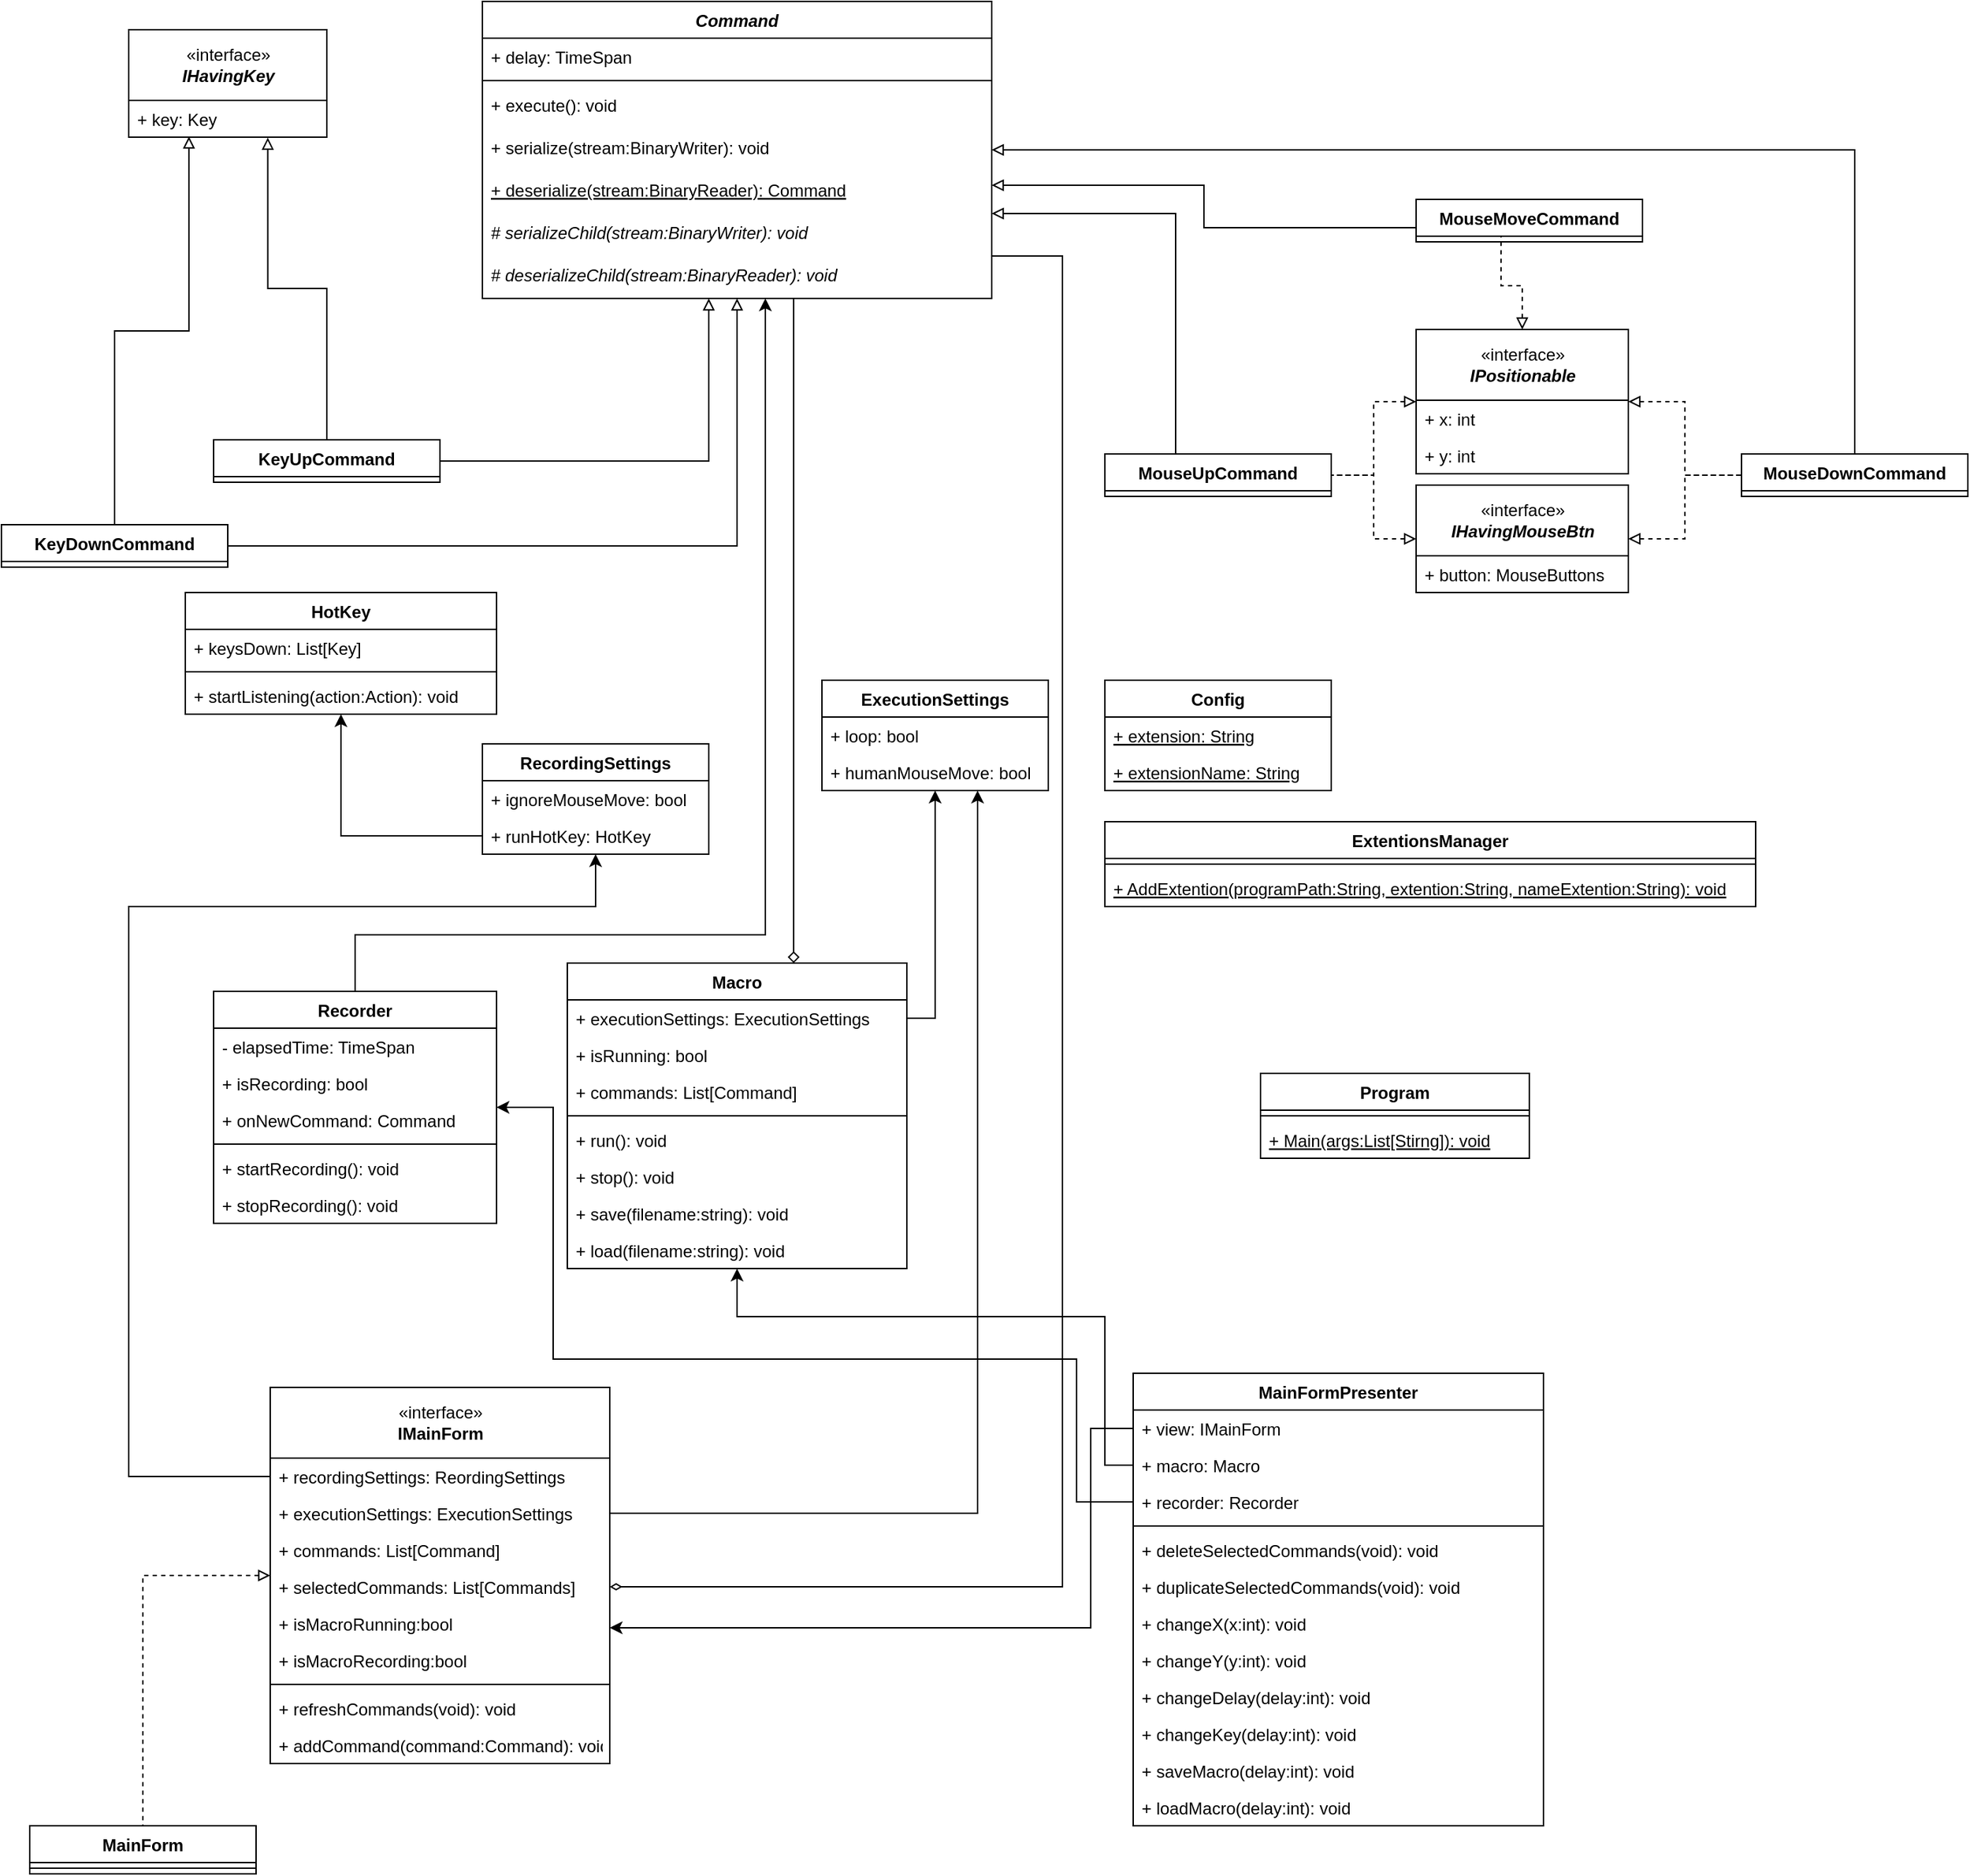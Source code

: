 <mxfile version="14.7.6" type="device"><diagram id="C5RBs43oDa-KdzZeNtuy" name="Page-1"><mxGraphModel dx="1422" dy="794" grid="1" gridSize="10" guides="1" tooltips="1" connect="1" arrows="1" fold="1" page="1" pageScale="1" pageWidth="827" pageHeight="1169" math="0" shadow="0"><root><mxCell id="WIyWlLk6GJQsqaUBKTNV-0"/><mxCell id="WIyWlLk6GJQsqaUBKTNV-1" parent="WIyWlLk6GJQsqaUBKTNV-0"/><mxCell id="6KdbGVqrF4dpMTzRZzRr-2" value="" style="edgeStyle=orthogonalEdgeStyle;rounded=0;orthogonalLoop=1;jettySize=auto;html=1;" parent="WIyWlLk6GJQsqaUBKTNV-1" edge="1"><mxGeometry relative="1" as="geometry"><mxPoint x="415" y="430" as="sourcePoint"/></mxGeometry></mxCell><mxCell id="6KdbGVqrF4dpMTzRZzRr-4" value="" style="edgeStyle=orthogonalEdgeStyle;rounded=0;orthogonalLoop=1;jettySize=auto;html=1;" parent="WIyWlLk6GJQsqaUBKTNV-1" edge="1"><mxGeometry relative="1" as="geometry"><mxPoint x="415" y="560" as="sourcePoint"/></mxGeometry></mxCell><mxCell id="6KdbGVqrF4dpMTzRZzRr-82" style="edgeStyle=orthogonalEdgeStyle;rounded=0;orthogonalLoop=1;jettySize=auto;html=1;startArrow=block;startFill=0;endArrow=none;endFill=0;" parent="WIyWlLk6GJQsqaUBKTNV-1" source="6KdbGVqrF4dpMTzRZzRr-5" target="6KdbGVqrF4dpMTzRZzRr-52" edge="1"><mxGeometry relative="1" as="geometry"/></mxCell><mxCell id="6KdbGVqrF4dpMTzRZzRr-83" style="edgeStyle=orthogonalEdgeStyle;rounded=0;orthogonalLoop=1;jettySize=auto;html=1;startArrow=block;startFill=0;endArrow=none;endFill=0;" parent="WIyWlLk6GJQsqaUBKTNV-1" source="6KdbGVqrF4dpMTzRZzRr-5" target="6KdbGVqrF4dpMTzRZzRr-53" edge="1"><mxGeometry relative="1" as="geometry"><Array as="points"><mxPoint x="870" y="210"/></Array></mxGeometry></mxCell><mxCell id="6KdbGVqrF4dpMTzRZzRr-85" style="edgeStyle=orthogonalEdgeStyle;rounded=0;orthogonalLoop=1;jettySize=auto;html=1;entryX=0.5;entryY=0.667;entryDx=0;entryDy=0;entryPerimeter=0;startArrow=block;startFill=0;endArrow=none;endFill=0;" parent="WIyWlLk6GJQsqaUBKTNV-1" source="6KdbGVqrF4dpMTzRZzRr-5" target="6KdbGVqrF4dpMTzRZzRr-54" edge="1"><mxGeometry relative="1" as="geometry"><Array as="points"><mxPoint x="890" y="190"/><mxPoint x="890" y="220"/></Array></mxGeometry></mxCell><mxCell id="6KdbGVqrF4dpMTzRZzRr-156" style="edgeStyle=orthogonalEdgeStyle;rounded=0;orthogonalLoop=1;jettySize=auto;html=1;startArrow=classic;startFill=1;endArrow=none;endFill=0;" parent="WIyWlLk6GJQsqaUBKTNV-1" source="6KdbGVqrF4dpMTzRZzRr-5" target="6KdbGVqrF4dpMTzRZzRr-93" edge="1"><mxGeometry relative="1" as="geometry"><Array as="points"><mxPoint x="580" y="720"/></Array></mxGeometry></mxCell><mxCell id="6KdbGVqrF4dpMTzRZzRr-5" value="Command" style="swimlane;fontStyle=3;align=center;verticalAlign=top;childLayout=stackLayout;horizontal=1;startSize=26;horizontalStack=0;resizeParent=1;resizeParentMax=0;resizeLast=0;collapsible=1;marginBottom=0;" parent="WIyWlLk6GJQsqaUBKTNV-1" vertex="1"><mxGeometry x="380" y="60" width="360" height="210" as="geometry"><mxRectangle x="414" y="130" width="90" height="26" as="alternateBounds"/></mxGeometry></mxCell><mxCell id="6KdbGVqrF4dpMTzRZzRr-6" value="+ delay: TimeSpan" style="text;strokeColor=none;fillColor=none;align=left;verticalAlign=top;spacingLeft=4;spacingRight=4;overflow=hidden;rotatable=0;points=[[0,0.5],[1,0.5]];portConstraint=eastwest;" parent="6KdbGVqrF4dpMTzRZzRr-5" vertex="1"><mxGeometry y="26" width="360" height="26" as="geometry"/></mxCell><mxCell id="6KdbGVqrF4dpMTzRZzRr-7" value="" style="line;strokeWidth=1;fillColor=none;align=left;verticalAlign=middle;spacingTop=-1;spacingLeft=3;spacingRight=3;rotatable=0;labelPosition=right;points=[];portConstraint=eastwest;" parent="6KdbGVqrF4dpMTzRZzRr-5" vertex="1"><mxGeometry y="52" width="360" height="8" as="geometry"/></mxCell><mxCell id="6KdbGVqrF4dpMTzRZzRr-10" value="+ execute(): void" style="text;align=left;verticalAlign=top;spacingLeft=4;spacingRight=4;overflow=hidden;rotatable=0;points=[[0,0.5],[1,0.5]];portConstraint=eastwest;fontStyle=0;" parent="6KdbGVqrF4dpMTzRZzRr-5" vertex="1"><mxGeometry y="60" width="360" height="30" as="geometry"/></mxCell><mxCell id="6KdbGVqrF4dpMTzRZzRr-11" value="+ serialize(stream:BinaryWriter): void&#10;" style="text;align=left;verticalAlign=top;spacingLeft=4;spacingRight=4;overflow=hidden;rotatable=0;points=[[0,0.5],[1,0.5]];portConstraint=eastwest;fontStyle=0;" parent="6KdbGVqrF4dpMTzRZzRr-5" vertex="1"><mxGeometry y="90" width="360" height="30" as="geometry"/></mxCell><mxCell id="6KdbGVqrF4dpMTzRZzRr-8" value="+ deserialize(stream:BinaryReader): Command" style="text;align=left;verticalAlign=top;spacingLeft=4;spacingRight=4;overflow=hidden;rotatable=0;points=[[0,0.5],[1,0.5]];portConstraint=eastwest;fontStyle=4;" parent="6KdbGVqrF4dpMTzRZzRr-5" vertex="1"><mxGeometry y="120" width="360" height="30" as="geometry"/></mxCell><mxCell id="6KdbGVqrF4dpMTzRZzRr-15" value="# serializeChild(stream:BinaryWriter): void&#10;" style="text;align=left;verticalAlign=top;spacingLeft=4;spacingRight=4;overflow=hidden;rotatable=0;points=[[0,0.5],[1,0.5]];portConstraint=eastwest;fontStyle=2;" parent="6KdbGVqrF4dpMTzRZzRr-5" vertex="1"><mxGeometry y="150" width="360" height="30" as="geometry"/></mxCell><mxCell id="6KdbGVqrF4dpMTzRZzRr-16" value="# deserializeChild(stream:BinaryReader): void&#10;" style="text;align=left;verticalAlign=top;spacingLeft=4;spacingRight=4;overflow=hidden;rotatable=0;points=[[0,0.5],[1,0.5]];portConstraint=eastwest;fontStyle=2;" parent="6KdbGVqrF4dpMTzRZzRr-5" vertex="1"><mxGeometry y="180" width="360" height="30" as="geometry"/></mxCell><mxCell id="6KdbGVqrF4dpMTzRZzRr-77" style="edgeStyle=orthogonalEdgeStyle;rounded=0;orthogonalLoop=1;jettySize=auto;html=1;endArrow=none;endFill=0;startArrow=block;startFill=0;dashed=1;" parent="WIyWlLk6GJQsqaUBKTNV-1" source="6KdbGVqrF4dpMTzRZzRr-25" target="6KdbGVqrF4dpMTzRZzRr-52" edge="1"><mxGeometry relative="1" as="geometry"/></mxCell><mxCell id="6KdbGVqrF4dpMTzRZzRr-78" style="edgeStyle=orthogonalEdgeStyle;rounded=0;orthogonalLoop=1;jettySize=auto;html=1;startArrow=block;startFill=0;endArrow=none;endFill=0;dashed=1;" parent="WIyWlLk6GJQsqaUBKTNV-1" source="6KdbGVqrF4dpMTzRZzRr-25" target="6KdbGVqrF4dpMTzRZzRr-53" edge="1"><mxGeometry relative="1" as="geometry"/></mxCell><mxCell id="6KdbGVqrF4dpMTzRZzRr-79" style="edgeStyle=orthogonalEdgeStyle;rounded=0;orthogonalLoop=1;jettySize=auto;html=1;entryX=0.375;entryY=0.333;entryDx=0;entryDy=0;entryPerimeter=0;startArrow=block;startFill=0;endArrow=none;endFill=0;dashed=1;" parent="WIyWlLk6GJQsqaUBKTNV-1" source="6KdbGVqrF4dpMTzRZzRr-25" target="6KdbGVqrF4dpMTzRZzRr-54" edge="1"><mxGeometry relative="1" as="geometry"/></mxCell><mxCell id="6KdbGVqrF4dpMTzRZzRr-25" value="" style="swimlane;fontStyle=0;childLayout=stackLayout;horizontal=1;startSize=0;fillColor=none;horizontalStack=0;resizeParent=1;resizeParentMax=0;resizeLast=0;collapsible=1;marginBottom=0;strokeColor=#000000;" parent="WIyWlLk6GJQsqaUBKTNV-1" vertex="1"><mxGeometry x="1040" y="292" width="150" height="102" as="geometry"/></mxCell><mxCell id="6KdbGVqrF4dpMTzRZzRr-18" value="«interface»&lt;br&gt;&lt;b&gt;&lt;i&gt;IPositionable&lt;/i&gt;&lt;/b&gt;" style="html=1;strokeColor=#000000;direction=west;" parent="6KdbGVqrF4dpMTzRZzRr-25" vertex="1"><mxGeometry width="150" height="50" as="geometry"/></mxCell><mxCell id="6KdbGVqrF4dpMTzRZzRr-26" value="+ x: int" style="text;strokeColor=none;fillColor=none;align=left;verticalAlign=top;spacingLeft=4;spacingRight=4;overflow=hidden;rotatable=0;points=[[0,0.5],[1,0.5]];portConstraint=eastwest;" parent="6KdbGVqrF4dpMTzRZzRr-25" vertex="1"><mxGeometry y="50" width="150" height="26" as="geometry"/></mxCell><mxCell id="6KdbGVqrF4dpMTzRZzRr-27" value="+ y: int" style="text;strokeColor=none;fillColor=none;align=left;verticalAlign=top;spacingLeft=4;spacingRight=4;overflow=hidden;rotatable=0;points=[[0,0.5],[1,0.5]];portConstraint=eastwest;" parent="6KdbGVqrF4dpMTzRZzRr-25" vertex="1"><mxGeometry y="76" width="150" height="26" as="geometry"/></mxCell><mxCell id="6KdbGVqrF4dpMTzRZzRr-59" style="edgeStyle=orthogonalEdgeStyle;rounded=0;orthogonalLoop=1;jettySize=auto;html=1;entryX=0.304;entryY=0.981;entryDx=0;entryDy=0;entryPerimeter=0;endArrow=block;endFill=0;" parent="WIyWlLk6GJQsqaUBKTNV-1" source="6KdbGVqrF4dpMTzRZzRr-35" target="6KdbGVqrF4dpMTzRZzRr-45" edge="1"><mxGeometry relative="1" as="geometry"/></mxCell><mxCell id="6KdbGVqrF4dpMTzRZzRr-63" style="edgeStyle=orthogonalEdgeStyle;rounded=0;orthogonalLoop=1;jettySize=auto;html=1;endArrow=block;endFill=0;" parent="WIyWlLk6GJQsqaUBKTNV-1" source="6KdbGVqrF4dpMTzRZzRr-35" target="6KdbGVqrF4dpMTzRZzRr-5" edge="1"><mxGeometry relative="1" as="geometry"/></mxCell><mxCell id="6KdbGVqrF4dpMTzRZzRr-35" value="KeyDownCommand" style="swimlane;fontStyle=1;align=center;verticalAlign=top;childLayout=stackLayout;horizontal=1;startSize=26;horizontalStack=0;resizeParent=1;resizeParentMax=0;resizeLast=0;collapsible=1;marginBottom=0;strokeColor=#000000;" parent="WIyWlLk6GJQsqaUBKTNV-1" vertex="1"><mxGeometry x="40" y="430" width="160" height="30" as="geometry"/></mxCell><mxCell id="6KdbGVqrF4dpMTzRZzRr-43" value="" style="swimlane;fontStyle=0;childLayout=stackLayout;horizontal=1;startSize=0;fillColor=none;horizontalStack=0;resizeParent=1;resizeParentMax=0;resizeLast=0;collapsible=1;marginBottom=0;strokeColor=#000000;" parent="WIyWlLk6GJQsqaUBKTNV-1" vertex="1"><mxGeometry x="130" y="80" width="140" height="76" as="geometry"/></mxCell><mxCell id="6KdbGVqrF4dpMTzRZzRr-44" value="«interface»&lt;br&gt;&lt;b&gt;&lt;i&gt;IHavingKey&lt;/i&gt;&lt;/b&gt;" style="html=1;strokeColor=#000000;direction=west;" parent="6KdbGVqrF4dpMTzRZzRr-43" vertex="1"><mxGeometry width="140" height="50" as="geometry"/></mxCell><mxCell id="6KdbGVqrF4dpMTzRZzRr-45" value="+ key: Key" style="text;strokeColor=none;fillColor=none;align=left;verticalAlign=top;spacingLeft=4;spacingRight=4;overflow=hidden;rotatable=0;points=[[0,0.5],[1,0.5]];portConstraint=eastwest;" parent="6KdbGVqrF4dpMTzRZzRr-43" vertex="1"><mxGeometry y="50" width="140" height="26" as="geometry"/></mxCell><mxCell id="6KdbGVqrF4dpMTzRZzRr-80" style="edgeStyle=orthogonalEdgeStyle;rounded=0;orthogonalLoop=1;jettySize=auto;html=1;startArrow=block;startFill=0;endArrow=none;endFill=0;dashed=1;" parent="WIyWlLk6GJQsqaUBKTNV-1" source="6KdbGVqrF4dpMTzRZzRr-47" target="6KdbGVqrF4dpMTzRZzRr-52" edge="1"><mxGeometry relative="1" as="geometry"/></mxCell><mxCell id="6KdbGVqrF4dpMTzRZzRr-81" style="edgeStyle=orthogonalEdgeStyle;rounded=0;orthogonalLoop=1;jettySize=auto;html=1;startArrow=block;startFill=0;endArrow=none;endFill=0;dashed=1;" parent="WIyWlLk6GJQsqaUBKTNV-1" source="6KdbGVqrF4dpMTzRZzRr-47" target="6KdbGVqrF4dpMTzRZzRr-53" edge="1"><mxGeometry relative="1" as="geometry"/></mxCell><mxCell id="6KdbGVqrF4dpMTzRZzRr-47" value="" style="swimlane;fontStyle=0;childLayout=stackLayout;horizontal=1;startSize=0;fillColor=none;horizontalStack=0;resizeParent=1;resizeParentMax=0;resizeLast=0;collapsible=1;marginBottom=0;strokeColor=#000000;" parent="WIyWlLk6GJQsqaUBKTNV-1" vertex="1"><mxGeometry x="1040" y="402" width="150" height="76" as="geometry"/></mxCell><mxCell id="6KdbGVqrF4dpMTzRZzRr-48" value="«interface»&lt;br&gt;&lt;b&gt;&lt;i&gt;IHavingMouseBtn&lt;/i&gt;&lt;/b&gt;" style="html=1;strokeColor=#000000;direction=west;" parent="6KdbGVqrF4dpMTzRZzRr-47" vertex="1"><mxGeometry width="150" height="50" as="geometry"/></mxCell><mxCell id="6KdbGVqrF4dpMTzRZzRr-49" value="+ button: MouseButtons" style="text;strokeColor=none;fillColor=none;align=left;verticalAlign=top;spacingLeft=4;spacingRight=4;overflow=hidden;rotatable=0;points=[[0,0.5],[1,0.5]];portConstraint=eastwest;" parent="6KdbGVqrF4dpMTzRZzRr-47" vertex="1"><mxGeometry y="50" width="150" height="26" as="geometry"/></mxCell><mxCell id="6KdbGVqrF4dpMTzRZzRr-60" style="edgeStyle=orthogonalEdgeStyle;rounded=0;orthogonalLoop=1;jettySize=auto;html=1;entryX=0.702;entryY=1.013;entryDx=0;entryDy=0;entryPerimeter=0;endArrow=block;endFill=0;" parent="WIyWlLk6GJQsqaUBKTNV-1" source="6KdbGVqrF4dpMTzRZzRr-51" target="6KdbGVqrF4dpMTzRZzRr-45" edge="1"><mxGeometry relative="1" as="geometry"/></mxCell><mxCell id="6KdbGVqrF4dpMTzRZzRr-66" style="edgeStyle=orthogonalEdgeStyle;rounded=0;orthogonalLoop=1;jettySize=auto;html=1;endArrow=block;endFill=0;" parent="WIyWlLk6GJQsqaUBKTNV-1" source="6KdbGVqrF4dpMTzRZzRr-51" target="6KdbGVqrF4dpMTzRZzRr-5" edge="1"><mxGeometry relative="1" as="geometry"><Array as="points"><mxPoint x="540" y="385"/></Array></mxGeometry></mxCell><mxCell id="6KdbGVqrF4dpMTzRZzRr-51" value="KeyUpCommand" style="swimlane;fontStyle=1;align=center;verticalAlign=top;childLayout=stackLayout;horizontal=1;startSize=26;horizontalStack=0;resizeParent=1;resizeParentMax=0;resizeLast=0;collapsible=1;marginBottom=0;strokeColor=#000000;" parent="WIyWlLk6GJQsqaUBKTNV-1" vertex="1"><mxGeometry x="190" y="370" width="160" height="30" as="geometry"/></mxCell><mxCell id="6KdbGVqrF4dpMTzRZzRr-52" value="MouseDownCommand" style="swimlane;fontStyle=1;align=center;verticalAlign=top;childLayout=stackLayout;horizontal=1;startSize=26;horizontalStack=0;resizeParent=1;resizeParentMax=0;resizeLast=0;collapsible=1;marginBottom=0;strokeColor=#000000;" parent="WIyWlLk6GJQsqaUBKTNV-1" vertex="1"><mxGeometry x="1270" y="380" width="160" height="30" as="geometry"/></mxCell><mxCell id="6KdbGVqrF4dpMTzRZzRr-53" value="MouseUpCommand" style="swimlane;fontStyle=1;align=center;verticalAlign=top;childLayout=stackLayout;horizontal=1;startSize=26;horizontalStack=0;resizeParent=1;resizeParentMax=0;resizeLast=0;collapsible=1;marginBottom=0;strokeColor=#000000;" parent="WIyWlLk6GJQsqaUBKTNV-1" vertex="1"><mxGeometry x="820" y="380" width="160" height="30" as="geometry"/></mxCell><mxCell id="6KdbGVqrF4dpMTzRZzRr-54" value="MouseMoveCommand" style="swimlane;fontStyle=1;align=center;verticalAlign=top;childLayout=stackLayout;horizontal=1;startSize=26;horizontalStack=0;resizeParent=1;resizeParentMax=0;resizeLast=0;collapsible=1;marginBottom=0;strokeColor=#000000;" parent="WIyWlLk6GJQsqaUBKTNV-1" vertex="1"><mxGeometry x="1040" y="200" width="160" height="30" as="geometry"/></mxCell><mxCell id="6KdbGVqrF4dpMTzRZzRr-88" value="Config" style="swimlane;fontStyle=1;align=center;verticalAlign=top;childLayout=stackLayout;horizontal=1;startSize=26;horizontalStack=0;resizeParent=1;resizeParentMax=0;resizeLast=0;collapsible=1;marginBottom=0;strokeColor=#000000;" parent="WIyWlLk6GJQsqaUBKTNV-1" vertex="1"><mxGeometry x="820" y="540" width="160" height="78" as="geometry"/></mxCell><mxCell id="6KdbGVqrF4dpMTzRZzRr-89" value="+ extension: String" style="text;strokeColor=none;fillColor=none;align=left;verticalAlign=top;spacingLeft=4;spacingRight=4;overflow=hidden;rotatable=0;points=[[0,0.5],[1,0.5]];portConstraint=eastwest;fontStyle=4" parent="6KdbGVqrF4dpMTzRZzRr-88" vertex="1"><mxGeometry y="26" width="160" height="26" as="geometry"/></mxCell><mxCell id="6KdbGVqrF4dpMTzRZzRr-92" value="+ extensionName: String" style="text;strokeColor=none;fillColor=none;align=left;verticalAlign=top;spacingLeft=4;spacingRight=4;overflow=hidden;rotatable=0;points=[[0,0.5],[1,0.5]];portConstraint=eastwest;fontStyle=4" parent="6KdbGVqrF4dpMTzRZzRr-88" vertex="1"><mxGeometry y="52" width="160" height="26" as="geometry"/></mxCell><mxCell id="6KdbGVqrF4dpMTzRZzRr-180" style="edgeStyle=orthogonalEdgeStyle;rounded=0;orthogonalLoop=1;jettySize=auto;html=1;startArrow=classic;startFill=1;endArrow=none;endFill=0;" parent="WIyWlLk6GJQsqaUBKTNV-1" source="6KdbGVqrF4dpMTzRZzRr-93" target="6KdbGVqrF4dpMTzRZzRr-164" edge="1"><mxGeometry relative="1" as="geometry"><Array as="points"><mxPoint x="430" y="842"/><mxPoint x="430" y="1020"/><mxPoint x="800" y="1020"/><mxPoint x="800" y="1121"/></Array></mxGeometry></mxCell><mxCell id="6KdbGVqrF4dpMTzRZzRr-93" value="Recorder" style="swimlane;fontStyle=1;align=center;verticalAlign=top;childLayout=stackLayout;horizontal=1;startSize=26;horizontalStack=0;resizeParent=1;resizeParentMax=0;resizeLast=0;collapsible=1;marginBottom=0;strokeColor=#000000;" parent="WIyWlLk6GJQsqaUBKTNV-1" vertex="1"><mxGeometry x="190" y="760" width="200" height="164" as="geometry"/></mxCell><mxCell id="6KdbGVqrF4dpMTzRZzRr-106" value="- elapsedTime: TimeSpan" style="text;strokeColor=none;fillColor=none;align=left;verticalAlign=top;spacingLeft=4;spacingRight=4;overflow=hidden;rotatable=0;points=[[0,0.5],[1,0.5]];portConstraint=eastwest;" parent="6KdbGVqrF4dpMTzRZzRr-93" vertex="1"><mxGeometry y="26" width="200" height="26" as="geometry"/></mxCell><mxCell id="6KdbGVqrF4dpMTzRZzRr-94" value="+ isRecording: bool" style="text;strokeColor=none;fillColor=none;align=left;verticalAlign=top;spacingLeft=4;spacingRight=4;overflow=hidden;rotatable=0;points=[[0,0.5],[1,0.5]];portConstraint=eastwest;" parent="6KdbGVqrF4dpMTzRZzRr-93" vertex="1"><mxGeometry y="52" width="200" height="26" as="geometry"/></mxCell><mxCell id="6KdbGVqrF4dpMTzRZzRr-105" value="+ onNewCommand: Command" style="text;strokeColor=none;fillColor=none;align=left;verticalAlign=top;spacingLeft=4;spacingRight=4;overflow=hidden;rotatable=0;points=[[0,0.5],[1,0.5]];portConstraint=eastwest;" parent="6KdbGVqrF4dpMTzRZzRr-93" vertex="1"><mxGeometry y="78" width="200" height="26" as="geometry"/></mxCell><mxCell id="6KdbGVqrF4dpMTzRZzRr-95" value="" style="line;strokeWidth=1;fillColor=none;align=left;verticalAlign=middle;spacingTop=-1;spacingLeft=3;spacingRight=3;rotatable=0;labelPosition=right;points=[];portConstraint=eastwest;" parent="6KdbGVqrF4dpMTzRZzRr-93" vertex="1"><mxGeometry y="104" width="200" height="8" as="geometry"/></mxCell><mxCell id="6KdbGVqrF4dpMTzRZzRr-96" value="+ startRecording(): void" style="text;strokeColor=none;fillColor=none;align=left;verticalAlign=top;spacingLeft=4;spacingRight=4;overflow=hidden;rotatable=0;points=[[0,0.5],[1,0.5]];portConstraint=eastwest;" parent="6KdbGVqrF4dpMTzRZzRr-93" vertex="1"><mxGeometry y="112" width="200" height="26" as="geometry"/></mxCell><mxCell id="6KdbGVqrF4dpMTzRZzRr-97" value="+ stopRecording(): void" style="text;strokeColor=none;fillColor=none;align=left;verticalAlign=top;spacingLeft=4;spacingRight=4;overflow=hidden;rotatable=0;points=[[0,0.5],[1,0.5]];portConstraint=eastwest;" parent="6KdbGVqrF4dpMTzRZzRr-93" vertex="1"><mxGeometry y="138" width="200" height="26" as="geometry"/></mxCell><mxCell id="6KdbGVqrF4dpMTzRZzRr-98" value="RecordingSettings" style="swimlane;fontStyle=1;align=center;verticalAlign=top;childLayout=stackLayout;horizontal=1;startSize=26;horizontalStack=0;resizeParent=1;resizeParentMax=0;resizeLast=0;collapsible=1;marginBottom=0;strokeColor=#000000;" parent="WIyWlLk6GJQsqaUBKTNV-1" vertex="1"><mxGeometry x="380" y="585" width="160" height="78" as="geometry"/></mxCell><mxCell id="6KdbGVqrF4dpMTzRZzRr-99" value="+ ignoreMouseMove: bool" style="text;strokeColor=none;fillColor=none;align=left;verticalAlign=top;spacingLeft=4;spacingRight=4;overflow=hidden;rotatable=0;points=[[0,0.5],[1,0.5]];portConstraint=eastwest;" parent="6KdbGVqrF4dpMTzRZzRr-98" vertex="1"><mxGeometry y="26" width="160" height="26" as="geometry"/></mxCell><mxCell id="6KdbGVqrF4dpMTzRZzRr-107" value="+ runHotKey: HotKey" style="text;strokeColor=none;fillColor=none;align=left;verticalAlign=top;spacingLeft=4;spacingRight=4;overflow=hidden;rotatable=0;points=[[0,0.5],[1,0.5]];portConstraint=eastwest;" parent="6KdbGVqrF4dpMTzRZzRr-98" vertex="1"><mxGeometry y="52" width="160" height="26" as="geometry"/></mxCell><mxCell id="6KdbGVqrF4dpMTzRZzRr-102" value="ExecutionSettings" style="swimlane;fontStyle=1;align=center;verticalAlign=top;childLayout=stackLayout;horizontal=1;startSize=26;horizontalStack=0;resizeParent=1;resizeParentMax=0;resizeLast=0;collapsible=1;marginBottom=0;strokeColor=#000000;" parent="WIyWlLk6GJQsqaUBKTNV-1" vertex="1"><mxGeometry x="620" y="540" width="160" height="78" as="geometry"/></mxCell><mxCell id="6KdbGVqrF4dpMTzRZzRr-103" value="+ loop: bool" style="text;strokeColor=none;fillColor=none;align=left;verticalAlign=top;spacingLeft=4;spacingRight=4;overflow=hidden;rotatable=0;points=[[0,0.5],[1,0.5]];portConstraint=eastwest;" parent="6KdbGVqrF4dpMTzRZzRr-102" vertex="1"><mxGeometry y="26" width="160" height="26" as="geometry"/></mxCell><mxCell id="6KdbGVqrF4dpMTzRZzRr-104" value="+ humanMouseMove: bool" style="text;strokeColor=none;fillColor=none;align=left;verticalAlign=top;spacingLeft=4;spacingRight=4;overflow=hidden;rotatable=0;points=[[0,0.5],[1,0.5]];portConstraint=eastwest;" parent="6KdbGVqrF4dpMTzRZzRr-102" vertex="1"><mxGeometry y="52" width="160" height="26" as="geometry"/></mxCell><mxCell id="6KdbGVqrF4dpMTzRZzRr-108" value="HotKey" style="swimlane;fontStyle=1;align=center;verticalAlign=top;childLayout=stackLayout;horizontal=1;startSize=26;horizontalStack=0;resizeParent=1;resizeParentMax=0;resizeLast=0;collapsible=1;marginBottom=0;strokeColor=#000000;" parent="WIyWlLk6GJQsqaUBKTNV-1" vertex="1"><mxGeometry x="170" y="478" width="220" height="86" as="geometry"/></mxCell><mxCell id="6KdbGVqrF4dpMTzRZzRr-109" value="+ keysDown: List[Key]" style="text;strokeColor=none;fillColor=none;align=left;verticalAlign=top;spacingLeft=4;spacingRight=4;overflow=hidden;rotatable=0;points=[[0,0.5],[1,0.5]];portConstraint=eastwest;" parent="6KdbGVqrF4dpMTzRZzRr-108" vertex="1"><mxGeometry y="26" width="220" height="26" as="geometry"/></mxCell><mxCell id="6KdbGVqrF4dpMTzRZzRr-121" value="" style="line;strokeWidth=1;fillColor=none;align=left;verticalAlign=middle;spacingTop=-1;spacingLeft=3;spacingRight=3;rotatable=0;labelPosition=right;points=[];portConstraint=eastwest;" parent="6KdbGVqrF4dpMTzRZzRr-108" vertex="1"><mxGeometry y="52" width="220" height="8" as="geometry"/></mxCell><mxCell id="6KdbGVqrF4dpMTzRZzRr-122" value="+ startListening(action:Action): void" style="text;strokeColor=none;fillColor=none;align=left;verticalAlign=top;spacingLeft=4;spacingRight=4;overflow=hidden;rotatable=0;points=[[0,0.5],[1,0.5]];portConstraint=eastwest;" parent="6KdbGVqrF4dpMTzRZzRr-108" vertex="1"><mxGeometry y="60" width="220" height="26" as="geometry"/></mxCell><mxCell id="6KdbGVqrF4dpMTzRZzRr-112" style="edgeStyle=orthogonalEdgeStyle;rounded=0;orthogonalLoop=1;jettySize=auto;html=1;startArrow=none;startFill=0;endArrow=classic;endFill=1;" parent="WIyWlLk6GJQsqaUBKTNV-1" source="6KdbGVqrF4dpMTzRZzRr-107" target="6KdbGVqrF4dpMTzRZzRr-108" edge="1"><mxGeometry relative="1" as="geometry"/></mxCell><mxCell id="6KdbGVqrF4dpMTzRZzRr-113" value="Program" style="swimlane;fontStyle=1;align=center;verticalAlign=top;childLayout=stackLayout;horizontal=1;startSize=26;horizontalStack=0;resizeParent=1;resizeParentMax=0;resizeLast=0;collapsible=1;marginBottom=0;strokeColor=#000000;" parent="WIyWlLk6GJQsqaUBKTNV-1" vertex="1"><mxGeometry x="930" y="818" width="190" height="60" as="geometry"/></mxCell><mxCell id="6KdbGVqrF4dpMTzRZzRr-115" value="" style="line;strokeWidth=1;fillColor=none;align=left;verticalAlign=middle;spacingTop=-1;spacingLeft=3;spacingRight=3;rotatable=0;labelPosition=right;points=[];portConstraint=eastwest;" parent="6KdbGVqrF4dpMTzRZzRr-113" vertex="1"><mxGeometry y="26" width="190" height="8" as="geometry"/></mxCell><mxCell id="6KdbGVqrF4dpMTzRZzRr-116" value="+ Main(args:List[Stirng]): void" style="text;strokeColor=none;fillColor=none;align=left;verticalAlign=top;spacingLeft=4;spacingRight=4;overflow=hidden;rotatable=0;points=[[0,0.5],[1,0.5]];portConstraint=eastwest;fontStyle=4" parent="6KdbGVqrF4dpMTzRZzRr-113" vertex="1"><mxGeometry y="34" width="190" height="26" as="geometry"/></mxCell><mxCell id="6KdbGVqrF4dpMTzRZzRr-117" value="ExtentionsManager" style="swimlane;fontStyle=1;align=center;verticalAlign=top;childLayout=stackLayout;horizontal=1;startSize=26;horizontalStack=0;resizeParent=1;resizeParentMax=0;resizeLast=0;collapsible=1;marginBottom=0;strokeColor=#000000;" parent="WIyWlLk6GJQsqaUBKTNV-1" vertex="1"><mxGeometry x="820" y="640" width="460" height="60" as="geometry"/></mxCell><mxCell id="6KdbGVqrF4dpMTzRZzRr-118" value="" style="line;strokeWidth=1;fillColor=none;align=left;verticalAlign=middle;spacingTop=-1;spacingLeft=3;spacingRight=3;rotatable=0;labelPosition=right;points=[];portConstraint=eastwest;" parent="6KdbGVqrF4dpMTzRZzRr-117" vertex="1"><mxGeometry y="26" width="460" height="8" as="geometry"/></mxCell><mxCell id="6KdbGVqrF4dpMTzRZzRr-119" value="+ AddExtention(programPath:String, extention:String, nameExtention:String): void" style="text;strokeColor=none;fillColor=none;align=left;verticalAlign=top;spacingLeft=4;spacingRight=4;overflow=hidden;rotatable=0;points=[[0,0.5],[1,0.5]];portConstraint=eastwest;fontStyle=4" parent="6KdbGVqrF4dpMTzRZzRr-117" vertex="1"><mxGeometry y="34" width="460" height="26" as="geometry"/></mxCell><mxCell id="6KdbGVqrF4dpMTzRZzRr-142" style="edgeStyle=orthogonalEdgeStyle;rounded=0;orthogonalLoop=1;jettySize=auto;html=1;startArrow=diamond;startFill=0;endArrow=none;endFill=0;" parent="WIyWlLk6GJQsqaUBKTNV-1" source="6KdbGVqrF4dpMTzRZzRr-123" target="6KdbGVqrF4dpMTzRZzRr-5" edge="1"><mxGeometry relative="1" as="geometry"><Array as="points"><mxPoint x="600" y="510"/><mxPoint x="600" y="510"/></Array></mxGeometry></mxCell><mxCell id="6KdbGVqrF4dpMTzRZzRr-179" style="edgeStyle=orthogonalEdgeStyle;rounded=0;orthogonalLoop=1;jettySize=auto;html=1;startArrow=classic;startFill=1;endArrow=none;endFill=0;" parent="WIyWlLk6GJQsqaUBKTNV-1" source="6KdbGVqrF4dpMTzRZzRr-123" target="6KdbGVqrF4dpMTzRZzRr-163" edge="1"><mxGeometry relative="1" as="geometry"><Array as="points"><mxPoint x="560" y="990"/><mxPoint x="820" y="990"/><mxPoint x="820" y="1095"/></Array></mxGeometry></mxCell><mxCell id="6KdbGVqrF4dpMTzRZzRr-123" value="Macro" style="swimlane;fontStyle=1;align=center;verticalAlign=top;childLayout=stackLayout;horizontal=1;startSize=26;horizontalStack=0;resizeParent=1;resizeParentMax=0;resizeLast=0;collapsible=1;marginBottom=0;strokeColor=#000000;" parent="WIyWlLk6GJQsqaUBKTNV-1" vertex="1"><mxGeometry x="440" y="740" width="240" height="216" as="geometry"/></mxCell><mxCell id="6KdbGVqrF4dpMTzRZzRr-124" value="+ executionSettings: ExecutionSettings" style="text;strokeColor=none;fillColor=none;align=left;verticalAlign=top;spacingLeft=4;spacingRight=4;overflow=hidden;rotatable=0;points=[[0,0.5],[1,0.5]];portConstraint=eastwest;" parent="6KdbGVqrF4dpMTzRZzRr-123" vertex="1"><mxGeometry y="26" width="240" height="26" as="geometry"/></mxCell><mxCell id="6KdbGVqrF4dpMTzRZzRr-125" value="+ isRunning: bool" style="text;strokeColor=none;fillColor=none;align=left;verticalAlign=top;spacingLeft=4;spacingRight=4;overflow=hidden;rotatable=0;points=[[0,0.5],[1,0.5]];portConstraint=eastwest;" parent="6KdbGVqrF4dpMTzRZzRr-123" vertex="1"><mxGeometry y="52" width="240" height="26" as="geometry"/></mxCell><mxCell id="6KdbGVqrF4dpMTzRZzRr-141" value="+ commands: List[Command]" style="text;strokeColor=none;fillColor=none;align=left;verticalAlign=top;spacingLeft=4;spacingRight=4;overflow=hidden;rotatable=0;points=[[0,0.5],[1,0.5]];portConstraint=eastwest;" parent="6KdbGVqrF4dpMTzRZzRr-123" vertex="1"><mxGeometry y="78" width="240" height="26" as="geometry"/></mxCell><mxCell id="6KdbGVqrF4dpMTzRZzRr-127" value="" style="line;strokeWidth=1;fillColor=none;align=left;verticalAlign=middle;spacingTop=-1;spacingLeft=3;spacingRight=3;rotatable=0;labelPosition=right;points=[];portConstraint=eastwest;" parent="6KdbGVqrF4dpMTzRZzRr-123" vertex="1"><mxGeometry y="104" width="240" height="8" as="geometry"/></mxCell><mxCell id="6KdbGVqrF4dpMTzRZzRr-128" value="+ run(): void" style="text;strokeColor=none;fillColor=none;align=left;verticalAlign=top;spacingLeft=4;spacingRight=4;overflow=hidden;rotatable=0;points=[[0,0.5],[1,0.5]];portConstraint=eastwest;" parent="6KdbGVqrF4dpMTzRZzRr-123" vertex="1"><mxGeometry y="112" width="240" height="26" as="geometry"/></mxCell><mxCell id="6KdbGVqrF4dpMTzRZzRr-132" value="+ stop(): void" style="text;strokeColor=none;fillColor=none;align=left;verticalAlign=top;spacingLeft=4;spacingRight=4;overflow=hidden;rotatable=0;points=[[0,0.5],[1,0.5]];portConstraint=eastwest;" parent="6KdbGVqrF4dpMTzRZzRr-123" vertex="1"><mxGeometry y="138" width="240" height="26" as="geometry"/></mxCell><mxCell id="6KdbGVqrF4dpMTzRZzRr-129" value="+ save(filename:string): void" style="text;strokeColor=none;fillColor=none;align=left;verticalAlign=top;spacingLeft=4;spacingRight=4;overflow=hidden;rotatable=0;points=[[0,0.5],[1,0.5]];portConstraint=eastwest;" parent="6KdbGVqrF4dpMTzRZzRr-123" vertex="1"><mxGeometry y="164" width="240" height="26" as="geometry"/></mxCell><mxCell id="6KdbGVqrF4dpMTzRZzRr-131" value="+ load(filename:string): void" style="text;strokeColor=none;fillColor=none;align=left;verticalAlign=top;spacingLeft=4;spacingRight=4;overflow=hidden;rotatable=0;points=[[0,0.5],[1,0.5]];portConstraint=eastwest;" parent="6KdbGVqrF4dpMTzRZzRr-123" vertex="1"><mxGeometry y="190" width="240" height="26" as="geometry"/></mxCell><mxCell id="6KdbGVqrF4dpMTzRZzRr-130" style="edgeStyle=orthogonalEdgeStyle;rounded=0;orthogonalLoop=1;jettySize=auto;html=1;startArrow=none;startFill=0;endArrow=classic;endFill=1;" parent="WIyWlLk6GJQsqaUBKTNV-1" source="6KdbGVqrF4dpMTzRZzRr-124" target="6KdbGVqrF4dpMTzRZzRr-102" edge="1"><mxGeometry relative="1" as="geometry"/></mxCell><mxCell id="6KdbGVqrF4dpMTzRZzRr-149" style="edgeStyle=orthogonalEdgeStyle;rounded=0;orthogonalLoop=1;jettySize=auto;html=1;startArrow=block;startFill=0;endArrow=none;endFill=0;dashed=1;" parent="WIyWlLk6GJQsqaUBKTNV-1" source="6KdbGVqrF4dpMTzRZzRr-133" target="6KdbGVqrF4dpMTzRZzRr-143" edge="1"><mxGeometry relative="1" as="geometry"/></mxCell><mxCell id="6KdbGVqrF4dpMTzRZzRr-177" style="edgeStyle=orthogonalEdgeStyle;rounded=0;orthogonalLoop=1;jettySize=auto;html=1;startArrow=classic;startFill=1;endArrow=none;endFill=0;" parent="WIyWlLk6GJQsqaUBKTNV-1" source="6KdbGVqrF4dpMTzRZzRr-133" target="6KdbGVqrF4dpMTzRZzRr-138" edge="1"><mxGeometry relative="1" as="geometry"><Array as="points"><mxPoint x="810" y="1210"/><mxPoint x="810" y="1069"/></Array></mxGeometry></mxCell><mxCell id="6KdbGVqrF4dpMTzRZzRr-133" value="IMainForm" style="swimlane;fontStyle=1;align=center;verticalAlign=top;childLayout=stackLayout;horizontal=1;startSize=0;horizontalStack=0;resizeParent=1;resizeParentMax=0;resizeLast=0;collapsible=1;marginBottom=0;strokeColor=#000000;" parent="WIyWlLk6GJQsqaUBKTNV-1" vertex="1"><mxGeometry x="230" y="1040" width="240" height="266" as="geometry"/></mxCell><mxCell id="6KdbGVqrF4dpMTzRZzRr-147" value="«interface»&lt;br&gt;&lt;b&gt;IMainForm&lt;/b&gt;" style="html=1;strokeColor=#000000;" parent="6KdbGVqrF4dpMTzRZzRr-133" vertex="1"><mxGeometry width="240" height="50" as="geometry"/></mxCell><mxCell id="6KdbGVqrF4dpMTzRZzRr-150" value="+ recordingSettings: ReordingSettings" style="text;strokeColor=none;fillColor=none;align=left;verticalAlign=top;spacingLeft=4;spacingRight=4;overflow=hidden;rotatable=0;points=[[0,0.5],[1,0.5]];portConstraint=eastwest;" parent="6KdbGVqrF4dpMTzRZzRr-133" vertex="1"><mxGeometry y="50" width="240" height="26" as="geometry"/></mxCell><mxCell id="6KdbGVqrF4dpMTzRZzRr-154" value="+ executionSettings: ExecutionSettings" style="text;strokeColor=none;fillColor=none;align=left;verticalAlign=top;spacingLeft=4;spacingRight=4;overflow=hidden;rotatable=0;points=[[0,0.5],[1,0.5]];portConstraint=eastwest;" parent="6KdbGVqrF4dpMTzRZzRr-133" vertex="1"><mxGeometry y="76" width="240" height="26" as="geometry"/></mxCell><mxCell id="6KdbGVqrF4dpMTzRZzRr-134" value="+ commands: List[Command]" style="text;strokeColor=none;fillColor=none;align=left;verticalAlign=top;spacingLeft=4;spacingRight=4;overflow=hidden;rotatable=0;points=[[0,0.5],[1,0.5]];portConstraint=eastwest;" parent="6KdbGVqrF4dpMTzRZzRr-133" vertex="1"><mxGeometry y="102" width="240" height="26" as="geometry"/></mxCell><mxCell id="6KdbGVqrF4dpMTzRZzRr-151" value="+ selectedCommands: List[Commands]" style="text;strokeColor=none;fillColor=none;align=left;verticalAlign=top;spacingLeft=4;spacingRight=4;overflow=hidden;rotatable=0;points=[[0,0.5],[1,0.5]];portConstraint=eastwest;" parent="6KdbGVqrF4dpMTzRZzRr-133" vertex="1"><mxGeometry y="128" width="240" height="26" as="geometry"/></mxCell><mxCell id="6KdbGVqrF4dpMTzRZzRr-152" value="+ isMacroRunning:bool " style="text;strokeColor=none;fillColor=none;align=left;verticalAlign=top;spacingLeft=4;spacingRight=4;overflow=hidden;rotatable=0;points=[[0,0.5],[1,0.5]];portConstraint=eastwest;" parent="6KdbGVqrF4dpMTzRZzRr-133" vertex="1"><mxGeometry y="154" width="240" height="26" as="geometry"/></mxCell><mxCell id="6KdbGVqrF4dpMTzRZzRr-153" value="+ isMacroRecording:bool " style="text;strokeColor=none;fillColor=none;align=left;verticalAlign=top;spacingLeft=4;spacingRight=4;overflow=hidden;rotatable=0;points=[[0,0.5],[1,0.5]];portConstraint=eastwest;" parent="6KdbGVqrF4dpMTzRZzRr-133" vertex="1"><mxGeometry y="180" width="240" height="26" as="geometry"/></mxCell><mxCell id="6KdbGVqrF4dpMTzRZzRr-173" value="" style="line;strokeWidth=1;fillColor=none;align=left;verticalAlign=middle;spacingTop=-1;spacingLeft=3;spacingRight=3;rotatable=0;labelPosition=right;points=[];portConstraint=eastwest;" parent="6KdbGVqrF4dpMTzRZzRr-133" vertex="1"><mxGeometry y="206" width="240" height="8" as="geometry"/></mxCell><mxCell id="6KdbGVqrF4dpMTzRZzRr-172" value="+ refreshCommands(void): void" style="text;strokeColor=none;fillColor=none;align=left;verticalAlign=top;spacingLeft=4;spacingRight=4;overflow=hidden;rotatable=0;points=[[0,0.5],[1,0.5]];portConstraint=eastwest;" parent="6KdbGVqrF4dpMTzRZzRr-133" vertex="1"><mxGeometry y="214" width="240" height="26" as="geometry"/></mxCell><mxCell id="6KdbGVqrF4dpMTzRZzRr-174" value="+ addCommand(command:Command): void" style="text;strokeColor=none;fillColor=none;align=left;verticalAlign=top;spacingLeft=4;spacingRight=4;overflow=hidden;rotatable=0;points=[[0,0.5],[1,0.5]];portConstraint=eastwest;" parent="6KdbGVqrF4dpMTzRZzRr-133" vertex="1"><mxGeometry y="240" width="240" height="26" as="geometry"/></mxCell><mxCell id="6KdbGVqrF4dpMTzRZzRr-137" value="MainFormPresenter" style="swimlane;fontStyle=1;align=center;verticalAlign=top;childLayout=stackLayout;horizontal=1;startSize=26;horizontalStack=0;resizeParent=1;resizeParentMax=0;resizeLast=0;collapsible=1;marginBottom=0;strokeColor=#000000;" parent="WIyWlLk6GJQsqaUBKTNV-1" vertex="1"><mxGeometry x="840" y="1030" width="290" height="320" as="geometry"/></mxCell><mxCell id="6KdbGVqrF4dpMTzRZzRr-138" value="+ view: IMainForm" style="text;strokeColor=none;fillColor=none;align=left;verticalAlign=top;spacingLeft=4;spacingRight=4;overflow=hidden;rotatable=0;points=[[0,0.5],[1,0.5]];portConstraint=eastwest;" parent="6KdbGVqrF4dpMTzRZzRr-137" vertex="1"><mxGeometry y="26" width="290" height="26" as="geometry"/></mxCell><mxCell id="6KdbGVqrF4dpMTzRZzRr-163" value="+ macro: Macro" style="text;strokeColor=none;fillColor=none;align=left;verticalAlign=top;spacingLeft=4;spacingRight=4;overflow=hidden;rotatable=0;points=[[0,0.5],[1,0.5]];portConstraint=eastwest;" parent="6KdbGVqrF4dpMTzRZzRr-137" vertex="1"><mxGeometry y="52" width="290" height="26" as="geometry"/></mxCell><mxCell id="6KdbGVqrF4dpMTzRZzRr-164" value="+ recorder: Recorder" style="text;strokeColor=none;fillColor=none;align=left;verticalAlign=top;spacingLeft=4;spacingRight=4;overflow=hidden;rotatable=0;points=[[0,0.5],[1,0.5]];portConstraint=eastwest;" parent="6KdbGVqrF4dpMTzRZzRr-137" vertex="1"><mxGeometry y="78" width="290" height="26" as="geometry"/></mxCell><mxCell id="6KdbGVqrF4dpMTzRZzRr-139" value="" style="line;strokeWidth=1;fillColor=none;align=left;verticalAlign=middle;spacingTop=-1;spacingLeft=3;spacingRight=3;rotatable=0;labelPosition=right;points=[];portConstraint=eastwest;" parent="6KdbGVqrF4dpMTzRZzRr-137" vertex="1"><mxGeometry y="104" width="290" height="8" as="geometry"/></mxCell><mxCell id="6KdbGVqrF4dpMTzRZzRr-140" value="+ deleteSelectedCommands(void): void" style="text;strokeColor=none;fillColor=none;align=left;verticalAlign=top;spacingLeft=4;spacingRight=4;overflow=hidden;rotatable=0;points=[[0,0.5],[1,0.5]];portConstraint=eastwest;" parent="6KdbGVqrF4dpMTzRZzRr-137" vertex="1"><mxGeometry y="112" width="290" height="26" as="geometry"/></mxCell><mxCell id="6KdbGVqrF4dpMTzRZzRr-165" value="+ duplicateSelectedCommands(void): void" style="text;strokeColor=none;fillColor=none;align=left;verticalAlign=top;spacingLeft=4;spacingRight=4;overflow=hidden;rotatable=0;points=[[0,0.5],[1,0.5]];portConstraint=eastwest;" parent="6KdbGVqrF4dpMTzRZzRr-137" vertex="1"><mxGeometry y="138" width="290" height="26" as="geometry"/></mxCell><mxCell id="6KdbGVqrF4dpMTzRZzRr-166" value="+ changeX(x:int): void" style="text;strokeColor=none;fillColor=none;align=left;verticalAlign=top;spacingLeft=4;spacingRight=4;overflow=hidden;rotatable=0;points=[[0,0.5],[1,0.5]];portConstraint=eastwest;" parent="6KdbGVqrF4dpMTzRZzRr-137" vertex="1"><mxGeometry y="164" width="290" height="26" as="geometry"/></mxCell><mxCell id="6KdbGVqrF4dpMTzRZzRr-167" value="+ changeY(y:int): void" style="text;strokeColor=none;fillColor=none;align=left;verticalAlign=top;spacingLeft=4;spacingRight=4;overflow=hidden;rotatable=0;points=[[0,0.5],[1,0.5]];portConstraint=eastwest;" parent="6KdbGVqrF4dpMTzRZzRr-137" vertex="1"><mxGeometry y="190" width="290" height="26" as="geometry"/></mxCell><mxCell id="6KdbGVqrF4dpMTzRZzRr-168" value="+ changeDelay(delay:int): void" style="text;strokeColor=none;fillColor=none;align=left;verticalAlign=top;spacingLeft=4;spacingRight=4;overflow=hidden;rotatable=0;points=[[0,0.5],[1,0.5]];portConstraint=eastwest;" parent="6KdbGVqrF4dpMTzRZzRr-137" vertex="1"><mxGeometry y="216" width="290" height="26" as="geometry"/></mxCell><mxCell id="6KdbGVqrF4dpMTzRZzRr-169" value="+ changeKey(delay:int): void" style="text;strokeColor=none;fillColor=none;align=left;verticalAlign=top;spacingLeft=4;spacingRight=4;overflow=hidden;rotatable=0;points=[[0,0.5],[1,0.5]];portConstraint=eastwest;" parent="6KdbGVqrF4dpMTzRZzRr-137" vertex="1"><mxGeometry y="242" width="290" height="26" as="geometry"/></mxCell><mxCell id="6KdbGVqrF4dpMTzRZzRr-170" value="+ saveMacro(delay:int): void" style="text;strokeColor=none;fillColor=none;align=left;verticalAlign=top;spacingLeft=4;spacingRight=4;overflow=hidden;rotatable=0;points=[[0,0.5],[1,0.5]];portConstraint=eastwest;" parent="6KdbGVqrF4dpMTzRZzRr-137" vertex="1"><mxGeometry y="268" width="290" height="26" as="geometry"/></mxCell><mxCell id="6KdbGVqrF4dpMTzRZzRr-171" value="+ loadMacro(delay:int): void" style="text;strokeColor=none;fillColor=none;align=left;verticalAlign=top;spacingLeft=4;spacingRight=4;overflow=hidden;rotatable=0;points=[[0,0.5],[1,0.5]];portConstraint=eastwest;" parent="6KdbGVqrF4dpMTzRZzRr-137" vertex="1"><mxGeometry y="294" width="290" height="26" as="geometry"/></mxCell><mxCell id="6KdbGVqrF4dpMTzRZzRr-143" value="MainForm" style="swimlane;fontStyle=1;align=center;verticalAlign=top;childLayout=stackLayout;horizontal=1;startSize=26;horizontalStack=0;resizeParent=1;resizeParentMax=0;resizeLast=0;collapsible=1;marginBottom=0;strokeColor=#000000;" parent="WIyWlLk6GJQsqaUBKTNV-1" vertex="1"><mxGeometry x="60" y="1350" width="160" height="34" as="geometry"/></mxCell><mxCell id="6KdbGVqrF4dpMTzRZzRr-145" value="" style="line;strokeWidth=1;fillColor=none;align=left;verticalAlign=middle;spacingTop=-1;spacingLeft=3;spacingRight=3;rotatable=0;labelPosition=right;points=[];portConstraint=eastwest;" parent="6KdbGVqrF4dpMTzRZzRr-143" vertex="1"><mxGeometry y="26" width="160" height="8" as="geometry"/></mxCell><mxCell id="6KdbGVqrF4dpMTzRZzRr-160" style="edgeStyle=orthogonalEdgeStyle;rounded=0;orthogonalLoop=1;jettySize=auto;html=1;startArrow=none;startFill=0;endArrow=classic;endFill=1;" parent="WIyWlLk6GJQsqaUBKTNV-1" source="6KdbGVqrF4dpMTzRZzRr-150" target="6KdbGVqrF4dpMTzRZzRr-98" edge="1"><mxGeometry relative="1" as="geometry"><Array as="points"><mxPoint x="130" y="1103"/><mxPoint x="130" y="700"/><mxPoint x="460" y="700"/></Array></mxGeometry></mxCell><mxCell id="6KdbGVqrF4dpMTzRZzRr-161" style="edgeStyle=orthogonalEdgeStyle;rounded=0;orthogonalLoop=1;jettySize=auto;html=1;startArrow=none;startFill=0;endArrow=classic;endFill=1;" parent="WIyWlLk6GJQsqaUBKTNV-1" source="6KdbGVqrF4dpMTzRZzRr-154" target="6KdbGVqrF4dpMTzRZzRr-102" edge="1"><mxGeometry relative="1" as="geometry"><Array as="points"><mxPoint x="730" y="1129"/></Array></mxGeometry></mxCell><mxCell id="6KdbGVqrF4dpMTzRZzRr-162" style="edgeStyle=orthogonalEdgeStyle;rounded=0;orthogonalLoop=1;jettySize=auto;html=1;startArrow=diamondThin;startFill=0;endArrow=none;endFill=0;" parent="WIyWlLk6GJQsqaUBKTNV-1" source="6KdbGVqrF4dpMTzRZzRr-151" target="6KdbGVqrF4dpMTzRZzRr-5" edge="1"><mxGeometry relative="1" as="geometry"><Array as="points"><mxPoint x="790" y="1181"/><mxPoint x="790" y="240"/></Array></mxGeometry></mxCell></root></mxGraphModel></diagram></mxfile>